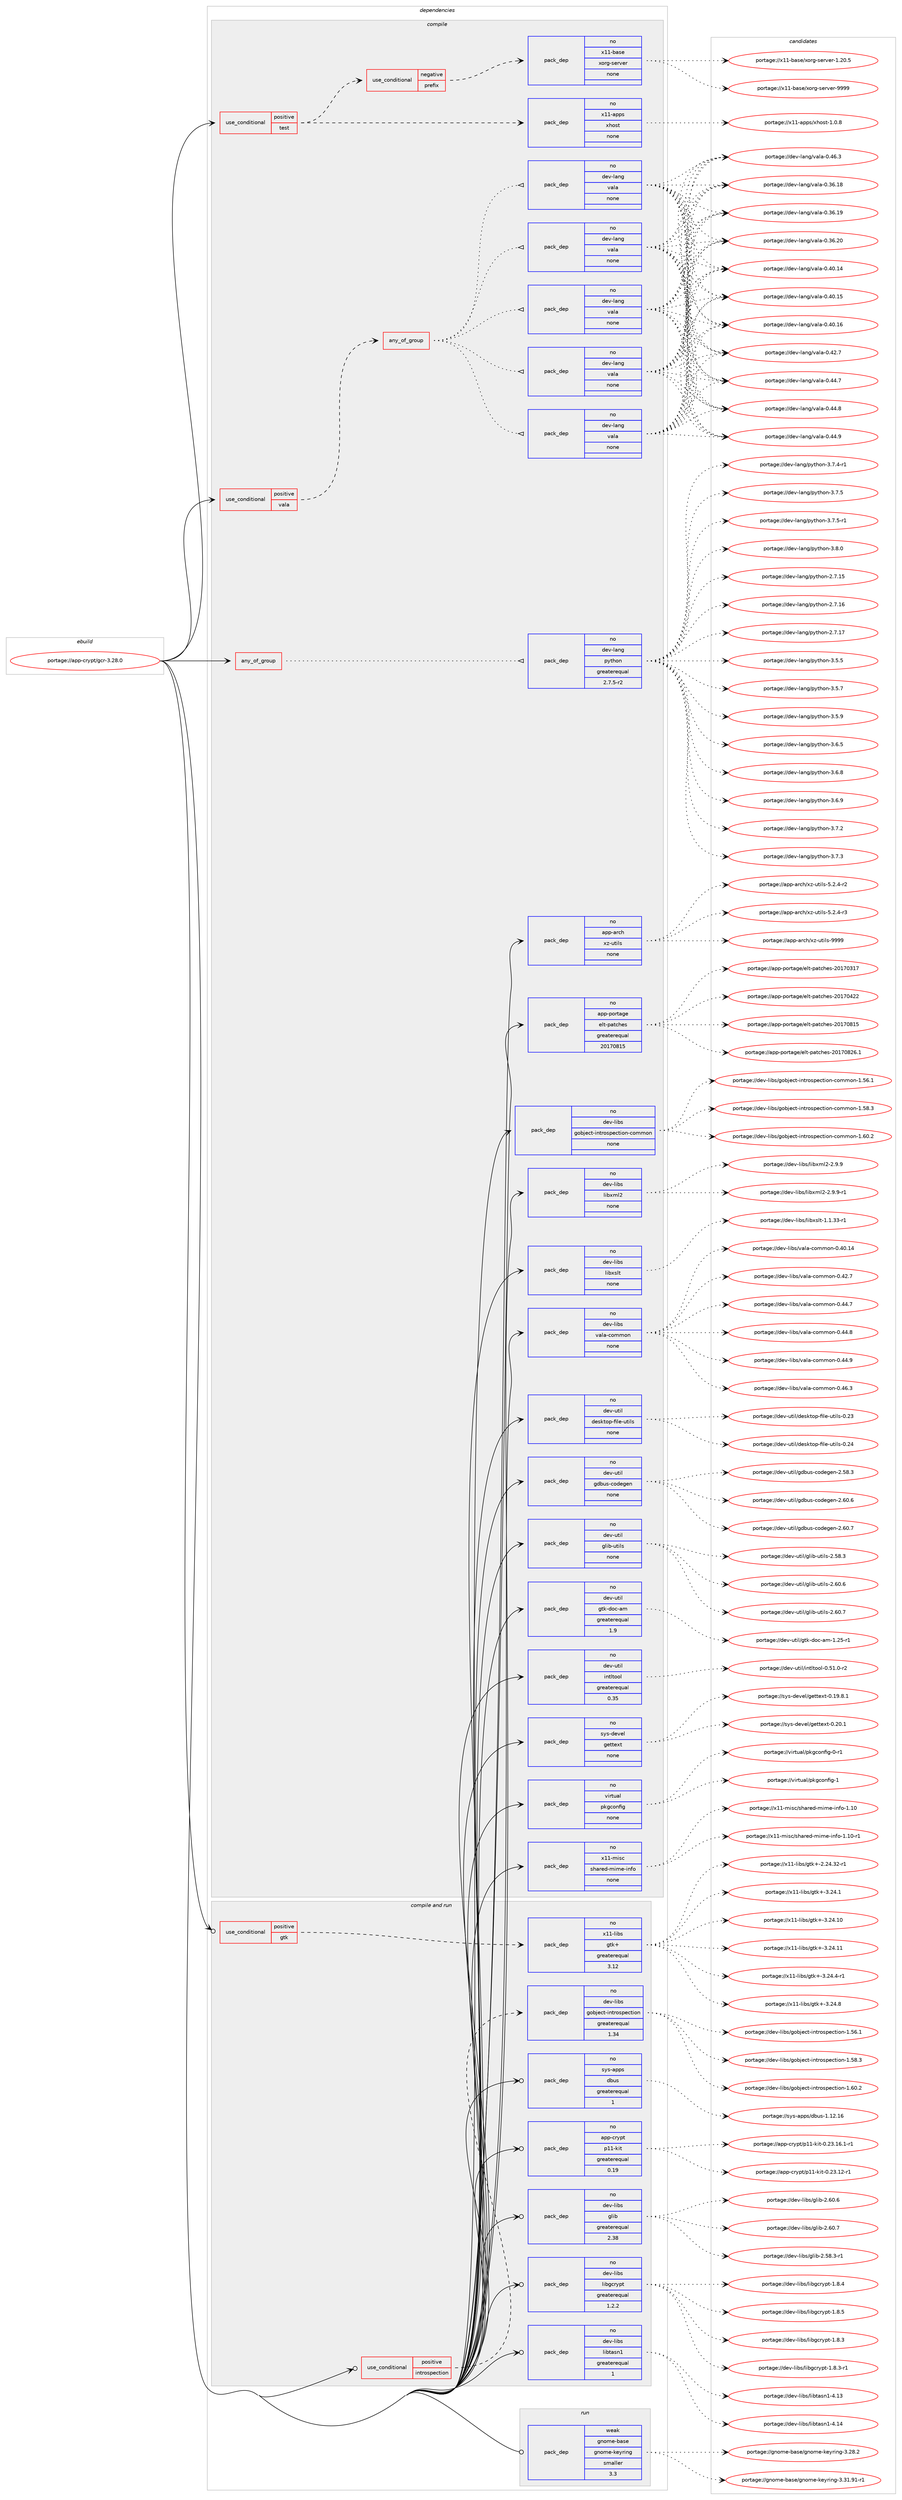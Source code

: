 digraph prolog {

# *************
# Graph options
# *************

newrank=true;
concentrate=true;
compound=true;
graph [rankdir=LR,fontname=Helvetica,fontsize=10,ranksep=1.5];#, ranksep=2.5, nodesep=0.2];
edge  [arrowhead=vee];
node  [fontname=Helvetica,fontsize=10];

# **********
# The ebuild
# **********

subgraph cluster_leftcol {
color=gray;
rank=same;
label=<<i>ebuild</i>>;
id [label="portage://app-crypt/gcr-3.28.0", color=red, width=4, href="../app-crypt/gcr-3.28.0.svg"];
}

# ****************
# The dependencies
# ****************

subgraph cluster_midcol {
color=gray;
label=<<i>dependencies</i>>;
subgraph cluster_compile {
fillcolor="#eeeeee";
style=filled;
label=<<i>compile</i>>;
subgraph any209 {
dependency12553 [label=<<TABLE BORDER="0" CELLBORDER="1" CELLSPACING="0" CELLPADDING="4"><TR><TD CELLPADDING="10">any_of_group</TD></TR></TABLE>>, shape=none, color=red];subgraph pack9087 {
dependency12554 [label=<<TABLE BORDER="0" CELLBORDER="1" CELLSPACING="0" CELLPADDING="4" WIDTH="220"><TR><TD ROWSPAN="6" CELLPADDING="30">pack_dep</TD></TR><TR><TD WIDTH="110">no</TD></TR><TR><TD>dev-lang</TD></TR><TR><TD>python</TD></TR><TR><TD>greaterequal</TD></TR><TR><TD>2.7.5-r2</TD></TR></TABLE>>, shape=none, color=blue];
}
dependency12553:e -> dependency12554:w [weight=20,style="dotted",arrowhead="oinv"];
}
id:e -> dependency12553:w [weight=20,style="solid",arrowhead="vee"];
subgraph cond3256 {
dependency12555 [label=<<TABLE BORDER="0" CELLBORDER="1" CELLSPACING="0" CELLPADDING="4"><TR><TD ROWSPAN="3" CELLPADDING="10">use_conditional</TD></TR><TR><TD>positive</TD></TR><TR><TD>test</TD></TR></TABLE>>, shape=none, color=red];
subgraph cond3257 {
dependency12556 [label=<<TABLE BORDER="0" CELLBORDER="1" CELLSPACING="0" CELLPADDING="4"><TR><TD ROWSPAN="3" CELLPADDING="10">use_conditional</TD></TR><TR><TD>negative</TD></TR><TR><TD>prefix</TD></TR></TABLE>>, shape=none, color=red];
subgraph pack9088 {
dependency12557 [label=<<TABLE BORDER="0" CELLBORDER="1" CELLSPACING="0" CELLPADDING="4" WIDTH="220"><TR><TD ROWSPAN="6" CELLPADDING="30">pack_dep</TD></TR><TR><TD WIDTH="110">no</TD></TR><TR><TD>x11-base</TD></TR><TR><TD>xorg-server</TD></TR><TR><TD>none</TD></TR><TR><TD></TD></TR></TABLE>>, shape=none, color=blue];
}
dependency12556:e -> dependency12557:w [weight=20,style="dashed",arrowhead="vee"];
}
dependency12555:e -> dependency12556:w [weight=20,style="dashed",arrowhead="vee"];
subgraph pack9089 {
dependency12558 [label=<<TABLE BORDER="0" CELLBORDER="1" CELLSPACING="0" CELLPADDING="4" WIDTH="220"><TR><TD ROWSPAN="6" CELLPADDING="30">pack_dep</TD></TR><TR><TD WIDTH="110">no</TD></TR><TR><TD>x11-apps</TD></TR><TR><TD>xhost</TD></TR><TR><TD>none</TD></TR><TR><TD></TD></TR></TABLE>>, shape=none, color=blue];
}
dependency12555:e -> dependency12558:w [weight=20,style="dashed",arrowhead="vee"];
}
id:e -> dependency12555:w [weight=20,style="solid",arrowhead="vee"];
subgraph cond3258 {
dependency12559 [label=<<TABLE BORDER="0" CELLBORDER="1" CELLSPACING="0" CELLPADDING="4"><TR><TD ROWSPAN="3" CELLPADDING="10">use_conditional</TD></TR><TR><TD>positive</TD></TR><TR><TD>vala</TD></TR></TABLE>>, shape=none, color=red];
subgraph any210 {
dependency12560 [label=<<TABLE BORDER="0" CELLBORDER="1" CELLSPACING="0" CELLPADDING="4"><TR><TD CELLPADDING="10">any_of_group</TD></TR></TABLE>>, shape=none, color=red];subgraph pack9090 {
dependency12561 [label=<<TABLE BORDER="0" CELLBORDER="1" CELLSPACING="0" CELLPADDING="4" WIDTH="220"><TR><TD ROWSPAN="6" CELLPADDING="30">pack_dep</TD></TR><TR><TD WIDTH="110">no</TD></TR><TR><TD>dev-lang</TD></TR><TR><TD>vala</TD></TR><TR><TD>none</TD></TR><TR><TD></TD></TR></TABLE>>, shape=none, color=blue];
}
dependency12560:e -> dependency12561:w [weight=20,style="dotted",arrowhead="oinv"];
subgraph pack9091 {
dependency12562 [label=<<TABLE BORDER="0" CELLBORDER="1" CELLSPACING="0" CELLPADDING="4" WIDTH="220"><TR><TD ROWSPAN="6" CELLPADDING="30">pack_dep</TD></TR><TR><TD WIDTH="110">no</TD></TR><TR><TD>dev-lang</TD></TR><TR><TD>vala</TD></TR><TR><TD>none</TD></TR><TR><TD></TD></TR></TABLE>>, shape=none, color=blue];
}
dependency12560:e -> dependency12562:w [weight=20,style="dotted",arrowhead="oinv"];
subgraph pack9092 {
dependency12563 [label=<<TABLE BORDER="0" CELLBORDER="1" CELLSPACING="0" CELLPADDING="4" WIDTH="220"><TR><TD ROWSPAN="6" CELLPADDING="30">pack_dep</TD></TR><TR><TD WIDTH="110">no</TD></TR><TR><TD>dev-lang</TD></TR><TR><TD>vala</TD></TR><TR><TD>none</TD></TR><TR><TD></TD></TR></TABLE>>, shape=none, color=blue];
}
dependency12560:e -> dependency12563:w [weight=20,style="dotted",arrowhead="oinv"];
subgraph pack9093 {
dependency12564 [label=<<TABLE BORDER="0" CELLBORDER="1" CELLSPACING="0" CELLPADDING="4" WIDTH="220"><TR><TD ROWSPAN="6" CELLPADDING="30">pack_dep</TD></TR><TR><TD WIDTH="110">no</TD></TR><TR><TD>dev-lang</TD></TR><TR><TD>vala</TD></TR><TR><TD>none</TD></TR><TR><TD></TD></TR></TABLE>>, shape=none, color=blue];
}
dependency12560:e -> dependency12564:w [weight=20,style="dotted",arrowhead="oinv"];
subgraph pack9094 {
dependency12565 [label=<<TABLE BORDER="0" CELLBORDER="1" CELLSPACING="0" CELLPADDING="4" WIDTH="220"><TR><TD ROWSPAN="6" CELLPADDING="30">pack_dep</TD></TR><TR><TD WIDTH="110">no</TD></TR><TR><TD>dev-lang</TD></TR><TR><TD>vala</TD></TR><TR><TD>none</TD></TR><TR><TD></TD></TR></TABLE>>, shape=none, color=blue];
}
dependency12560:e -> dependency12565:w [weight=20,style="dotted",arrowhead="oinv"];
}
dependency12559:e -> dependency12560:w [weight=20,style="dashed",arrowhead="vee"];
}
id:e -> dependency12559:w [weight=20,style="solid",arrowhead="vee"];
subgraph pack9095 {
dependency12566 [label=<<TABLE BORDER="0" CELLBORDER="1" CELLSPACING="0" CELLPADDING="4" WIDTH="220"><TR><TD ROWSPAN="6" CELLPADDING="30">pack_dep</TD></TR><TR><TD WIDTH="110">no</TD></TR><TR><TD>app-arch</TD></TR><TR><TD>xz-utils</TD></TR><TR><TD>none</TD></TR><TR><TD></TD></TR></TABLE>>, shape=none, color=blue];
}
id:e -> dependency12566:w [weight=20,style="solid",arrowhead="vee"];
subgraph pack9096 {
dependency12567 [label=<<TABLE BORDER="0" CELLBORDER="1" CELLSPACING="0" CELLPADDING="4" WIDTH="220"><TR><TD ROWSPAN="6" CELLPADDING="30">pack_dep</TD></TR><TR><TD WIDTH="110">no</TD></TR><TR><TD>app-portage</TD></TR><TR><TD>elt-patches</TD></TR><TR><TD>greaterequal</TD></TR><TR><TD>20170815</TD></TR></TABLE>>, shape=none, color=blue];
}
id:e -> dependency12567:w [weight=20,style="solid",arrowhead="vee"];
subgraph pack9097 {
dependency12568 [label=<<TABLE BORDER="0" CELLBORDER="1" CELLSPACING="0" CELLPADDING="4" WIDTH="220"><TR><TD ROWSPAN="6" CELLPADDING="30">pack_dep</TD></TR><TR><TD WIDTH="110">no</TD></TR><TR><TD>dev-libs</TD></TR><TR><TD>gobject-introspection-common</TD></TR><TR><TD>none</TD></TR><TR><TD></TD></TR></TABLE>>, shape=none, color=blue];
}
id:e -> dependency12568:w [weight=20,style="solid",arrowhead="vee"];
subgraph pack9098 {
dependency12569 [label=<<TABLE BORDER="0" CELLBORDER="1" CELLSPACING="0" CELLPADDING="4" WIDTH="220"><TR><TD ROWSPAN="6" CELLPADDING="30">pack_dep</TD></TR><TR><TD WIDTH="110">no</TD></TR><TR><TD>dev-libs</TD></TR><TR><TD>libxml2</TD></TR><TR><TD>none</TD></TR><TR><TD></TD></TR></TABLE>>, shape=none, color=blue];
}
id:e -> dependency12569:w [weight=20,style="solid",arrowhead="vee"];
subgraph pack9099 {
dependency12570 [label=<<TABLE BORDER="0" CELLBORDER="1" CELLSPACING="0" CELLPADDING="4" WIDTH="220"><TR><TD ROWSPAN="6" CELLPADDING="30">pack_dep</TD></TR><TR><TD WIDTH="110">no</TD></TR><TR><TD>dev-libs</TD></TR><TR><TD>libxslt</TD></TR><TR><TD>none</TD></TR><TR><TD></TD></TR></TABLE>>, shape=none, color=blue];
}
id:e -> dependency12570:w [weight=20,style="solid",arrowhead="vee"];
subgraph pack9100 {
dependency12571 [label=<<TABLE BORDER="0" CELLBORDER="1" CELLSPACING="0" CELLPADDING="4" WIDTH="220"><TR><TD ROWSPAN="6" CELLPADDING="30">pack_dep</TD></TR><TR><TD WIDTH="110">no</TD></TR><TR><TD>dev-libs</TD></TR><TR><TD>vala-common</TD></TR><TR><TD>none</TD></TR><TR><TD></TD></TR></TABLE>>, shape=none, color=blue];
}
id:e -> dependency12571:w [weight=20,style="solid",arrowhead="vee"];
subgraph pack9101 {
dependency12572 [label=<<TABLE BORDER="0" CELLBORDER="1" CELLSPACING="0" CELLPADDING="4" WIDTH="220"><TR><TD ROWSPAN="6" CELLPADDING="30">pack_dep</TD></TR><TR><TD WIDTH="110">no</TD></TR><TR><TD>dev-util</TD></TR><TR><TD>desktop-file-utils</TD></TR><TR><TD>none</TD></TR><TR><TD></TD></TR></TABLE>>, shape=none, color=blue];
}
id:e -> dependency12572:w [weight=20,style="solid",arrowhead="vee"];
subgraph pack9102 {
dependency12573 [label=<<TABLE BORDER="0" CELLBORDER="1" CELLSPACING="0" CELLPADDING="4" WIDTH="220"><TR><TD ROWSPAN="6" CELLPADDING="30">pack_dep</TD></TR><TR><TD WIDTH="110">no</TD></TR><TR><TD>dev-util</TD></TR><TR><TD>gdbus-codegen</TD></TR><TR><TD>none</TD></TR><TR><TD></TD></TR></TABLE>>, shape=none, color=blue];
}
id:e -> dependency12573:w [weight=20,style="solid",arrowhead="vee"];
subgraph pack9103 {
dependency12574 [label=<<TABLE BORDER="0" CELLBORDER="1" CELLSPACING="0" CELLPADDING="4" WIDTH="220"><TR><TD ROWSPAN="6" CELLPADDING="30">pack_dep</TD></TR><TR><TD WIDTH="110">no</TD></TR><TR><TD>dev-util</TD></TR><TR><TD>glib-utils</TD></TR><TR><TD>none</TD></TR><TR><TD></TD></TR></TABLE>>, shape=none, color=blue];
}
id:e -> dependency12574:w [weight=20,style="solid",arrowhead="vee"];
subgraph pack9104 {
dependency12575 [label=<<TABLE BORDER="0" CELLBORDER="1" CELLSPACING="0" CELLPADDING="4" WIDTH="220"><TR><TD ROWSPAN="6" CELLPADDING="30">pack_dep</TD></TR><TR><TD WIDTH="110">no</TD></TR><TR><TD>dev-util</TD></TR><TR><TD>gtk-doc-am</TD></TR><TR><TD>greaterequal</TD></TR><TR><TD>1.9</TD></TR></TABLE>>, shape=none, color=blue];
}
id:e -> dependency12575:w [weight=20,style="solid",arrowhead="vee"];
subgraph pack9105 {
dependency12576 [label=<<TABLE BORDER="0" CELLBORDER="1" CELLSPACING="0" CELLPADDING="4" WIDTH="220"><TR><TD ROWSPAN="6" CELLPADDING="30">pack_dep</TD></TR><TR><TD WIDTH="110">no</TD></TR><TR><TD>dev-util</TD></TR><TR><TD>intltool</TD></TR><TR><TD>greaterequal</TD></TR><TR><TD>0.35</TD></TR></TABLE>>, shape=none, color=blue];
}
id:e -> dependency12576:w [weight=20,style="solid",arrowhead="vee"];
subgraph pack9106 {
dependency12577 [label=<<TABLE BORDER="0" CELLBORDER="1" CELLSPACING="0" CELLPADDING="4" WIDTH="220"><TR><TD ROWSPAN="6" CELLPADDING="30">pack_dep</TD></TR><TR><TD WIDTH="110">no</TD></TR><TR><TD>sys-devel</TD></TR><TR><TD>gettext</TD></TR><TR><TD>none</TD></TR><TR><TD></TD></TR></TABLE>>, shape=none, color=blue];
}
id:e -> dependency12577:w [weight=20,style="solid",arrowhead="vee"];
subgraph pack9107 {
dependency12578 [label=<<TABLE BORDER="0" CELLBORDER="1" CELLSPACING="0" CELLPADDING="4" WIDTH="220"><TR><TD ROWSPAN="6" CELLPADDING="30">pack_dep</TD></TR><TR><TD WIDTH="110">no</TD></TR><TR><TD>virtual</TD></TR><TR><TD>pkgconfig</TD></TR><TR><TD>none</TD></TR><TR><TD></TD></TR></TABLE>>, shape=none, color=blue];
}
id:e -> dependency12578:w [weight=20,style="solid",arrowhead="vee"];
subgraph pack9108 {
dependency12579 [label=<<TABLE BORDER="0" CELLBORDER="1" CELLSPACING="0" CELLPADDING="4" WIDTH="220"><TR><TD ROWSPAN="6" CELLPADDING="30">pack_dep</TD></TR><TR><TD WIDTH="110">no</TD></TR><TR><TD>x11-misc</TD></TR><TR><TD>shared-mime-info</TD></TR><TR><TD>none</TD></TR><TR><TD></TD></TR></TABLE>>, shape=none, color=blue];
}
id:e -> dependency12579:w [weight=20,style="solid",arrowhead="vee"];
}
subgraph cluster_compileandrun {
fillcolor="#eeeeee";
style=filled;
label=<<i>compile and run</i>>;
subgraph cond3259 {
dependency12580 [label=<<TABLE BORDER="0" CELLBORDER="1" CELLSPACING="0" CELLPADDING="4"><TR><TD ROWSPAN="3" CELLPADDING="10">use_conditional</TD></TR><TR><TD>positive</TD></TR><TR><TD>gtk</TD></TR></TABLE>>, shape=none, color=red];
subgraph pack9109 {
dependency12581 [label=<<TABLE BORDER="0" CELLBORDER="1" CELLSPACING="0" CELLPADDING="4" WIDTH="220"><TR><TD ROWSPAN="6" CELLPADDING="30">pack_dep</TD></TR><TR><TD WIDTH="110">no</TD></TR><TR><TD>x11-libs</TD></TR><TR><TD>gtk+</TD></TR><TR><TD>greaterequal</TD></TR><TR><TD>3.12</TD></TR></TABLE>>, shape=none, color=blue];
}
dependency12580:e -> dependency12581:w [weight=20,style="dashed",arrowhead="vee"];
}
id:e -> dependency12580:w [weight=20,style="solid",arrowhead="odotvee"];
subgraph cond3260 {
dependency12582 [label=<<TABLE BORDER="0" CELLBORDER="1" CELLSPACING="0" CELLPADDING="4"><TR><TD ROWSPAN="3" CELLPADDING="10">use_conditional</TD></TR><TR><TD>positive</TD></TR><TR><TD>introspection</TD></TR></TABLE>>, shape=none, color=red];
subgraph pack9110 {
dependency12583 [label=<<TABLE BORDER="0" CELLBORDER="1" CELLSPACING="0" CELLPADDING="4" WIDTH="220"><TR><TD ROWSPAN="6" CELLPADDING="30">pack_dep</TD></TR><TR><TD WIDTH="110">no</TD></TR><TR><TD>dev-libs</TD></TR><TR><TD>gobject-introspection</TD></TR><TR><TD>greaterequal</TD></TR><TR><TD>1.34</TD></TR></TABLE>>, shape=none, color=blue];
}
dependency12582:e -> dependency12583:w [weight=20,style="dashed",arrowhead="vee"];
}
id:e -> dependency12582:w [weight=20,style="solid",arrowhead="odotvee"];
subgraph pack9111 {
dependency12584 [label=<<TABLE BORDER="0" CELLBORDER="1" CELLSPACING="0" CELLPADDING="4" WIDTH="220"><TR><TD ROWSPAN="6" CELLPADDING="30">pack_dep</TD></TR><TR><TD WIDTH="110">no</TD></TR><TR><TD>app-crypt</TD></TR><TR><TD>p11-kit</TD></TR><TR><TD>greaterequal</TD></TR><TR><TD>0.19</TD></TR></TABLE>>, shape=none, color=blue];
}
id:e -> dependency12584:w [weight=20,style="solid",arrowhead="odotvee"];
subgraph pack9112 {
dependency12585 [label=<<TABLE BORDER="0" CELLBORDER="1" CELLSPACING="0" CELLPADDING="4" WIDTH="220"><TR><TD ROWSPAN="6" CELLPADDING="30">pack_dep</TD></TR><TR><TD WIDTH="110">no</TD></TR><TR><TD>dev-libs</TD></TR><TR><TD>glib</TD></TR><TR><TD>greaterequal</TD></TR><TR><TD>2.38</TD></TR></TABLE>>, shape=none, color=blue];
}
id:e -> dependency12585:w [weight=20,style="solid",arrowhead="odotvee"];
subgraph pack9113 {
dependency12586 [label=<<TABLE BORDER="0" CELLBORDER="1" CELLSPACING="0" CELLPADDING="4" WIDTH="220"><TR><TD ROWSPAN="6" CELLPADDING="30">pack_dep</TD></TR><TR><TD WIDTH="110">no</TD></TR><TR><TD>dev-libs</TD></TR><TR><TD>libgcrypt</TD></TR><TR><TD>greaterequal</TD></TR><TR><TD>1.2.2</TD></TR></TABLE>>, shape=none, color=blue];
}
id:e -> dependency12586:w [weight=20,style="solid",arrowhead="odotvee"];
subgraph pack9114 {
dependency12587 [label=<<TABLE BORDER="0" CELLBORDER="1" CELLSPACING="0" CELLPADDING="4" WIDTH="220"><TR><TD ROWSPAN="6" CELLPADDING="30">pack_dep</TD></TR><TR><TD WIDTH="110">no</TD></TR><TR><TD>dev-libs</TD></TR><TR><TD>libtasn1</TD></TR><TR><TD>greaterequal</TD></TR><TR><TD>1</TD></TR></TABLE>>, shape=none, color=blue];
}
id:e -> dependency12587:w [weight=20,style="solid",arrowhead="odotvee"];
subgraph pack9115 {
dependency12588 [label=<<TABLE BORDER="0" CELLBORDER="1" CELLSPACING="0" CELLPADDING="4" WIDTH="220"><TR><TD ROWSPAN="6" CELLPADDING="30">pack_dep</TD></TR><TR><TD WIDTH="110">no</TD></TR><TR><TD>sys-apps</TD></TR><TR><TD>dbus</TD></TR><TR><TD>greaterequal</TD></TR><TR><TD>1</TD></TR></TABLE>>, shape=none, color=blue];
}
id:e -> dependency12588:w [weight=20,style="solid",arrowhead="odotvee"];
}
subgraph cluster_run {
fillcolor="#eeeeee";
style=filled;
label=<<i>run</i>>;
subgraph pack9116 {
dependency12589 [label=<<TABLE BORDER="0" CELLBORDER="1" CELLSPACING="0" CELLPADDING="4" WIDTH="220"><TR><TD ROWSPAN="6" CELLPADDING="30">pack_dep</TD></TR><TR><TD WIDTH="110">weak</TD></TR><TR><TD>gnome-base</TD></TR><TR><TD>gnome-keyring</TD></TR><TR><TD>smaller</TD></TR><TR><TD>3.3</TD></TR></TABLE>>, shape=none, color=blue];
}
id:e -> dependency12589:w [weight=20,style="solid",arrowhead="odot"];
}
}

# **************
# The candidates
# **************

subgraph cluster_choices {
rank=same;
color=gray;
label=<<i>candidates</i>>;

subgraph choice9087 {
color=black;
nodesep=1;
choiceportage10010111845108971101034711212111610411111045504655464953 [label="portage://dev-lang/python-2.7.15", color=red, width=4,href="../dev-lang/python-2.7.15.svg"];
choiceportage10010111845108971101034711212111610411111045504655464954 [label="portage://dev-lang/python-2.7.16", color=red, width=4,href="../dev-lang/python-2.7.16.svg"];
choiceportage10010111845108971101034711212111610411111045504655464955 [label="portage://dev-lang/python-2.7.17", color=red, width=4,href="../dev-lang/python-2.7.17.svg"];
choiceportage100101118451089711010347112121116104111110455146534653 [label="portage://dev-lang/python-3.5.5", color=red, width=4,href="../dev-lang/python-3.5.5.svg"];
choiceportage100101118451089711010347112121116104111110455146534655 [label="portage://dev-lang/python-3.5.7", color=red, width=4,href="../dev-lang/python-3.5.7.svg"];
choiceportage100101118451089711010347112121116104111110455146534657 [label="portage://dev-lang/python-3.5.9", color=red, width=4,href="../dev-lang/python-3.5.9.svg"];
choiceportage100101118451089711010347112121116104111110455146544653 [label="portage://dev-lang/python-3.6.5", color=red, width=4,href="../dev-lang/python-3.6.5.svg"];
choiceportage100101118451089711010347112121116104111110455146544656 [label="portage://dev-lang/python-3.6.8", color=red, width=4,href="../dev-lang/python-3.6.8.svg"];
choiceportage100101118451089711010347112121116104111110455146544657 [label="portage://dev-lang/python-3.6.9", color=red, width=4,href="../dev-lang/python-3.6.9.svg"];
choiceportage100101118451089711010347112121116104111110455146554650 [label="portage://dev-lang/python-3.7.2", color=red, width=4,href="../dev-lang/python-3.7.2.svg"];
choiceportage100101118451089711010347112121116104111110455146554651 [label="portage://dev-lang/python-3.7.3", color=red, width=4,href="../dev-lang/python-3.7.3.svg"];
choiceportage1001011184510897110103471121211161041111104551465546524511449 [label="portage://dev-lang/python-3.7.4-r1", color=red, width=4,href="../dev-lang/python-3.7.4-r1.svg"];
choiceportage100101118451089711010347112121116104111110455146554653 [label="portage://dev-lang/python-3.7.5", color=red, width=4,href="../dev-lang/python-3.7.5.svg"];
choiceportage1001011184510897110103471121211161041111104551465546534511449 [label="portage://dev-lang/python-3.7.5-r1", color=red, width=4,href="../dev-lang/python-3.7.5-r1.svg"];
choiceportage100101118451089711010347112121116104111110455146564648 [label="portage://dev-lang/python-3.8.0", color=red, width=4,href="../dev-lang/python-3.8.0.svg"];
dependency12554:e -> choiceportage10010111845108971101034711212111610411111045504655464953:w [style=dotted,weight="100"];
dependency12554:e -> choiceportage10010111845108971101034711212111610411111045504655464954:w [style=dotted,weight="100"];
dependency12554:e -> choiceportage10010111845108971101034711212111610411111045504655464955:w [style=dotted,weight="100"];
dependency12554:e -> choiceportage100101118451089711010347112121116104111110455146534653:w [style=dotted,weight="100"];
dependency12554:e -> choiceportage100101118451089711010347112121116104111110455146534655:w [style=dotted,weight="100"];
dependency12554:e -> choiceportage100101118451089711010347112121116104111110455146534657:w [style=dotted,weight="100"];
dependency12554:e -> choiceportage100101118451089711010347112121116104111110455146544653:w [style=dotted,weight="100"];
dependency12554:e -> choiceportage100101118451089711010347112121116104111110455146544656:w [style=dotted,weight="100"];
dependency12554:e -> choiceportage100101118451089711010347112121116104111110455146544657:w [style=dotted,weight="100"];
dependency12554:e -> choiceportage100101118451089711010347112121116104111110455146554650:w [style=dotted,weight="100"];
dependency12554:e -> choiceportage100101118451089711010347112121116104111110455146554651:w [style=dotted,weight="100"];
dependency12554:e -> choiceportage1001011184510897110103471121211161041111104551465546524511449:w [style=dotted,weight="100"];
dependency12554:e -> choiceportage100101118451089711010347112121116104111110455146554653:w [style=dotted,weight="100"];
dependency12554:e -> choiceportage1001011184510897110103471121211161041111104551465546534511449:w [style=dotted,weight="100"];
dependency12554:e -> choiceportage100101118451089711010347112121116104111110455146564648:w [style=dotted,weight="100"];
}
subgraph choice9088 {
color=black;
nodesep=1;
choiceportage1204949459897115101471201111141034511510111411810111445494650484653 [label="portage://x11-base/xorg-server-1.20.5", color=red, width=4,href="../x11-base/xorg-server-1.20.5.svg"];
choiceportage120494945989711510147120111114103451151011141181011144557575757 [label="portage://x11-base/xorg-server-9999", color=red, width=4,href="../x11-base/xorg-server-9999.svg"];
dependency12557:e -> choiceportage1204949459897115101471201111141034511510111411810111445494650484653:w [style=dotted,weight="100"];
dependency12557:e -> choiceportage120494945989711510147120111114103451151011141181011144557575757:w [style=dotted,weight="100"];
}
subgraph choice9089 {
color=black;
nodesep=1;
choiceportage1204949459711211211547120104111115116454946484656 [label="portage://x11-apps/xhost-1.0.8", color=red, width=4,href="../x11-apps/xhost-1.0.8.svg"];
dependency12558:e -> choiceportage1204949459711211211547120104111115116454946484656:w [style=dotted,weight="100"];
}
subgraph choice9090 {
color=black;
nodesep=1;
choiceportage10010111845108971101034711897108974548465154464956 [label="portage://dev-lang/vala-0.36.18", color=red, width=4,href="../dev-lang/vala-0.36.18.svg"];
choiceportage10010111845108971101034711897108974548465154464957 [label="portage://dev-lang/vala-0.36.19", color=red, width=4,href="../dev-lang/vala-0.36.19.svg"];
choiceportage10010111845108971101034711897108974548465154465048 [label="portage://dev-lang/vala-0.36.20", color=red, width=4,href="../dev-lang/vala-0.36.20.svg"];
choiceportage10010111845108971101034711897108974548465248464952 [label="portage://dev-lang/vala-0.40.14", color=red, width=4,href="../dev-lang/vala-0.40.14.svg"];
choiceportage10010111845108971101034711897108974548465248464953 [label="portage://dev-lang/vala-0.40.15", color=red, width=4,href="../dev-lang/vala-0.40.15.svg"];
choiceportage10010111845108971101034711897108974548465248464954 [label="portage://dev-lang/vala-0.40.16", color=red, width=4,href="../dev-lang/vala-0.40.16.svg"];
choiceportage100101118451089711010347118971089745484652504655 [label="portage://dev-lang/vala-0.42.7", color=red, width=4,href="../dev-lang/vala-0.42.7.svg"];
choiceportage100101118451089711010347118971089745484652524655 [label="portage://dev-lang/vala-0.44.7", color=red, width=4,href="../dev-lang/vala-0.44.7.svg"];
choiceportage100101118451089711010347118971089745484652524656 [label="portage://dev-lang/vala-0.44.8", color=red, width=4,href="../dev-lang/vala-0.44.8.svg"];
choiceportage100101118451089711010347118971089745484652524657 [label="portage://dev-lang/vala-0.44.9", color=red, width=4,href="../dev-lang/vala-0.44.9.svg"];
choiceportage100101118451089711010347118971089745484652544651 [label="portage://dev-lang/vala-0.46.3", color=red, width=4,href="../dev-lang/vala-0.46.3.svg"];
dependency12561:e -> choiceportage10010111845108971101034711897108974548465154464956:w [style=dotted,weight="100"];
dependency12561:e -> choiceportage10010111845108971101034711897108974548465154464957:w [style=dotted,weight="100"];
dependency12561:e -> choiceportage10010111845108971101034711897108974548465154465048:w [style=dotted,weight="100"];
dependency12561:e -> choiceportage10010111845108971101034711897108974548465248464952:w [style=dotted,weight="100"];
dependency12561:e -> choiceportage10010111845108971101034711897108974548465248464953:w [style=dotted,weight="100"];
dependency12561:e -> choiceportage10010111845108971101034711897108974548465248464954:w [style=dotted,weight="100"];
dependency12561:e -> choiceportage100101118451089711010347118971089745484652504655:w [style=dotted,weight="100"];
dependency12561:e -> choiceportage100101118451089711010347118971089745484652524655:w [style=dotted,weight="100"];
dependency12561:e -> choiceportage100101118451089711010347118971089745484652524656:w [style=dotted,weight="100"];
dependency12561:e -> choiceportage100101118451089711010347118971089745484652524657:w [style=dotted,weight="100"];
dependency12561:e -> choiceportage100101118451089711010347118971089745484652544651:w [style=dotted,weight="100"];
}
subgraph choice9091 {
color=black;
nodesep=1;
choiceportage10010111845108971101034711897108974548465154464956 [label="portage://dev-lang/vala-0.36.18", color=red, width=4,href="../dev-lang/vala-0.36.18.svg"];
choiceportage10010111845108971101034711897108974548465154464957 [label="portage://dev-lang/vala-0.36.19", color=red, width=4,href="../dev-lang/vala-0.36.19.svg"];
choiceportage10010111845108971101034711897108974548465154465048 [label="portage://dev-lang/vala-0.36.20", color=red, width=4,href="../dev-lang/vala-0.36.20.svg"];
choiceportage10010111845108971101034711897108974548465248464952 [label="portage://dev-lang/vala-0.40.14", color=red, width=4,href="../dev-lang/vala-0.40.14.svg"];
choiceportage10010111845108971101034711897108974548465248464953 [label="portage://dev-lang/vala-0.40.15", color=red, width=4,href="../dev-lang/vala-0.40.15.svg"];
choiceportage10010111845108971101034711897108974548465248464954 [label="portage://dev-lang/vala-0.40.16", color=red, width=4,href="../dev-lang/vala-0.40.16.svg"];
choiceportage100101118451089711010347118971089745484652504655 [label="portage://dev-lang/vala-0.42.7", color=red, width=4,href="../dev-lang/vala-0.42.7.svg"];
choiceportage100101118451089711010347118971089745484652524655 [label="portage://dev-lang/vala-0.44.7", color=red, width=4,href="../dev-lang/vala-0.44.7.svg"];
choiceportage100101118451089711010347118971089745484652524656 [label="portage://dev-lang/vala-0.44.8", color=red, width=4,href="../dev-lang/vala-0.44.8.svg"];
choiceportage100101118451089711010347118971089745484652524657 [label="portage://dev-lang/vala-0.44.9", color=red, width=4,href="../dev-lang/vala-0.44.9.svg"];
choiceportage100101118451089711010347118971089745484652544651 [label="portage://dev-lang/vala-0.46.3", color=red, width=4,href="../dev-lang/vala-0.46.3.svg"];
dependency12562:e -> choiceportage10010111845108971101034711897108974548465154464956:w [style=dotted,weight="100"];
dependency12562:e -> choiceportage10010111845108971101034711897108974548465154464957:w [style=dotted,weight="100"];
dependency12562:e -> choiceportage10010111845108971101034711897108974548465154465048:w [style=dotted,weight="100"];
dependency12562:e -> choiceportage10010111845108971101034711897108974548465248464952:w [style=dotted,weight="100"];
dependency12562:e -> choiceportage10010111845108971101034711897108974548465248464953:w [style=dotted,weight="100"];
dependency12562:e -> choiceportage10010111845108971101034711897108974548465248464954:w [style=dotted,weight="100"];
dependency12562:e -> choiceportage100101118451089711010347118971089745484652504655:w [style=dotted,weight="100"];
dependency12562:e -> choiceportage100101118451089711010347118971089745484652524655:w [style=dotted,weight="100"];
dependency12562:e -> choiceportage100101118451089711010347118971089745484652524656:w [style=dotted,weight="100"];
dependency12562:e -> choiceportage100101118451089711010347118971089745484652524657:w [style=dotted,weight="100"];
dependency12562:e -> choiceportage100101118451089711010347118971089745484652544651:w [style=dotted,weight="100"];
}
subgraph choice9092 {
color=black;
nodesep=1;
choiceportage10010111845108971101034711897108974548465154464956 [label="portage://dev-lang/vala-0.36.18", color=red, width=4,href="../dev-lang/vala-0.36.18.svg"];
choiceportage10010111845108971101034711897108974548465154464957 [label="portage://dev-lang/vala-0.36.19", color=red, width=4,href="../dev-lang/vala-0.36.19.svg"];
choiceportage10010111845108971101034711897108974548465154465048 [label="portage://dev-lang/vala-0.36.20", color=red, width=4,href="../dev-lang/vala-0.36.20.svg"];
choiceportage10010111845108971101034711897108974548465248464952 [label="portage://dev-lang/vala-0.40.14", color=red, width=4,href="../dev-lang/vala-0.40.14.svg"];
choiceportage10010111845108971101034711897108974548465248464953 [label="portage://dev-lang/vala-0.40.15", color=red, width=4,href="../dev-lang/vala-0.40.15.svg"];
choiceportage10010111845108971101034711897108974548465248464954 [label="portage://dev-lang/vala-0.40.16", color=red, width=4,href="../dev-lang/vala-0.40.16.svg"];
choiceportage100101118451089711010347118971089745484652504655 [label="portage://dev-lang/vala-0.42.7", color=red, width=4,href="../dev-lang/vala-0.42.7.svg"];
choiceportage100101118451089711010347118971089745484652524655 [label="portage://dev-lang/vala-0.44.7", color=red, width=4,href="../dev-lang/vala-0.44.7.svg"];
choiceportage100101118451089711010347118971089745484652524656 [label="portage://dev-lang/vala-0.44.8", color=red, width=4,href="../dev-lang/vala-0.44.8.svg"];
choiceportage100101118451089711010347118971089745484652524657 [label="portage://dev-lang/vala-0.44.9", color=red, width=4,href="../dev-lang/vala-0.44.9.svg"];
choiceportage100101118451089711010347118971089745484652544651 [label="portage://dev-lang/vala-0.46.3", color=red, width=4,href="../dev-lang/vala-0.46.3.svg"];
dependency12563:e -> choiceportage10010111845108971101034711897108974548465154464956:w [style=dotted,weight="100"];
dependency12563:e -> choiceportage10010111845108971101034711897108974548465154464957:w [style=dotted,weight="100"];
dependency12563:e -> choiceportage10010111845108971101034711897108974548465154465048:w [style=dotted,weight="100"];
dependency12563:e -> choiceportage10010111845108971101034711897108974548465248464952:w [style=dotted,weight="100"];
dependency12563:e -> choiceportage10010111845108971101034711897108974548465248464953:w [style=dotted,weight="100"];
dependency12563:e -> choiceportage10010111845108971101034711897108974548465248464954:w [style=dotted,weight="100"];
dependency12563:e -> choiceportage100101118451089711010347118971089745484652504655:w [style=dotted,weight="100"];
dependency12563:e -> choiceportage100101118451089711010347118971089745484652524655:w [style=dotted,weight="100"];
dependency12563:e -> choiceportage100101118451089711010347118971089745484652524656:w [style=dotted,weight="100"];
dependency12563:e -> choiceportage100101118451089711010347118971089745484652524657:w [style=dotted,weight="100"];
dependency12563:e -> choiceportage100101118451089711010347118971089745484652544651:w [style=dotted,weight="100"];
}
subgraph choice9093 {
color=black;
nodesep=1;
choiceportage10010111845108971101034711897108974548465154464956 [label="portage://dev-lang/vala-0.36.18", color=red, width=4,href="../dev-lang/vala-0.36.18.svg"];
choiceportage10010111845108971101034711897108974548465154464957 [label="portage://dev-lang/vala-0.36.19", color=red, width=4,href="../dev-lang/vala-0.36.19.svg"];
choiceportage10010111845108971101034711897108974548465154465048 [label="portage://dev-lang/vala-0.36.20", color=red, width=4,href="../dev-lang/vala-0.36.20.svg"];
choiceportage10010111845108971101034711897108974548465248464952 [label="portage://dev-lang/vala-0.40.14", color=red, width=4,href="../dev-lang/vala-0.40.14.svg"];
choiceportage10010111845108971101034711897108974548465248464953 [label="portage://dev-lang/vala-0.40.15", color=red, width=4,href="../dev-lang/vala-0.40.15.svg"];
choiceportage10010111845108971101034711897108974548465248464954 [label="portage://dev-lang/vala-0.40.16", color=red, width=4,href="../dev-lang/vala-0.40.16.svg"];
choiceportage100101118451089711010347118971089745484652504655 [label="portage://dev-lang/vala-0.42.7", color=red, width=4,href="../dev-lang/vala-0.42.7.svg"];
choiceportage100101118451089711010347118971089745484652524655 [label="portage://dev-lang/vala-0.44.7", color=red, width=4,href="../dev-lang/vala-0.44.7.svg"];
choiceportage100101118451089711010347118971089745484652524656 [label="portage://dev-lang/vala-0.44.8", color=red, width=4,href="../dev-lang/vala-0.44.8.svg"];
choiceportage100101118451089711010347118971089745484652524657 [label="portage://dev-lang/vala-0.44.9", color=red, width=4,href="../dev-lang/vala-0.44.9.svg"];
choiceportage100101118451089711010347118971089745484652544651 [label="portage://dev-lang/vala-0.46.3", color=red, width=4,href="../dev-lang/vala-0.46.3.svg"];
dependency12564:e -> choiceportage10010111845108971101034711897108974548465154464956:w [style=dotted,weight="100"];
dependency12564:e -> choiceportage10010111845108971101034711897108974548465154464957:w [style=dotted,weight="100"];
dependency12564:e -> choiceportage10010111845108971101034711897108974548465154465048:w [style=dotted,weight="100"];
dependency12564:e -> choiceportage10010111845108971101034711897108974548465248464952:w [style=dotted,weight="100"];
dependency12564:e -> choiceportage10010111845108971101034711897108974548465248464953:w [style=dotted,weight="100"];
dependency12564:e -> choiceportage10010111845108971101034711897108974548465248464954:w [style=dotted,weight="100"];
dependency12564:e -> choiceportage100101118451089711010347118971089745484652504655:w [style=dotted,weight="100"];
dependency12564:e -> choiceportage100101118451089711010347118971089745484652524655:w [style=dotted,weight="100"];
dependency12564:e -> choiceportage100101118451089711010347118971089745484652524656:w [style=dotted,weight="100"];
dependency12564:e -> choiceportage100101118451089711010347118971089745484652524657:w [style=dotted,weight="100"];
dependency12564:e -> choiceportage100101118451089711010347118971089745484652544651:w [style=dotted,weight="100"];
}
subgraph choice9094 {
color=black;
nodesep=1;
choiceportage10010111845108971101034711897108974548465154464956 [label="portage://dev-lang/vala-0.36.18", color=red, width=4,href="../dev-lang/vala-0.36.18.svg"];
choiceportage10010111845108971101034711897108974548465154464957 [label="portage://dev-lang/vala-0.36.19", color=red, width=4,href="../dev-lang/vala-0.36.19.svg"];
choiceportage10010111845108971101034711897108974548465154465048 [label="portage://dev-lang/vala-0.36.20", color=red, width=4,href="../dev-lang/vala-0.36.20.svg"];
choiceportage10010111845108971101034711897108974548465248464952 [label="portage://dev-lang/vala-0.40.14", color=red, width=4,href="../dev-lang/vala-0.40.14.svg"];
choiceportage10010111845108971101034711897108974548465248464953 [label="portage://dev-lang/vala-0.40.15", color=red, width=4,href="../dev-lang/vala-0.40.15.svg"];
choiceportage10010111845108971101034711897108974548465248464954 [label="portage://dev-lang/vala-0.40.16", color=red, width=4,href="../dev-lang/vala-0.40.16.svg"];
choiceportage100101118451089711010347118971089745484652504655 [label="portage://dev-lang/vala-0.42.7", color=red, width=4,href="../dev-lang/vala-0.42.7.svg"];
choiceportage100101118451089711010347118971089745484652524655 [label="portage://dev-lang/vala-0.44.7", color=red, width=4,href="../dev-lang/vala-0.44.7.svg"];
choiceportage100101118451089711010347118971089745484652524656 [label="portage://dev-lang/vala-0.44.8", color=red, width=4,href="../dev-lang/vala-0.44.8.svg"];
choiceportage100101118451089711010347118971089745484652524657 [label="portage://dev-lang/vala-0.44.9", color=red, width=4,href="../dev-lang/vala-0.44.9.svg"];
choiceportage100101118451089711010347118971089745484652544651 [label="portage://dev-lang/vala-0.46.3", color=red, width=4,href="../dev-lang/vala-0.46.3.svg"];
dependency12565:e -> choiceportage10010111845108971101034711897108974548465154464956:w [style=dotted,weight="100"];
dependency12565:e -> choiceportage10010111845108971101034711897108974548465154464957:w [style=dotted,weight="100"];
dependency12565:e -> choiceportage10010111845108971101034711897108974548465154465048:w [style=dotted,weight="100"];
dependency12565:e -> choiceportage10010111845108971101034711897108974548465248464952:w [style=dotted,weight="100"];
dependency12565:e -> choiceportage10010111845108971101034711897108974548465248464953:w [style=dotted,weight="100"];
dependency12565:e -> choiceportage10010111845108971101034711897108974548465248464954:w [style=dotted,weight="100"];
dependency12565:e -> choiceportage100101118451089711010347118971089745484652504655:w [style=dotted,weight="100"];
dependency12565:e -> choiceportage100101118451089711010347118971089745484652524655:w [style=dotted,weight="100"];
dependency12565:e -> choiceportage100101118451089711010347118971089745484652524656:w [style=dotted,weight="100"];
dependency12565:e -> choiceportage100101118451089711010347118971089745484652524657:w [style=dotted,weight="100"];
dependency12565:e -> choiceportage100101118451089711010347118971089745484652544651:w [style=dotted,weight="100"];
}
subgraph choice9095 {
color=black;
nodesep=1;
choiceportage9711211245971149910447120122451171161051081154553465046524511450 [label="portage://app-arch/xz-utils-5.2.4-r2", color=red, width=4,href="../app-arch/xz-utils-5.2.4-r2.svg"];
choiceportage9711211245971149910447120122451171161051081154553465046524511451 [label="portage://app-arch/xz-utils-5.2.4-r3", color=red, width=4,href="../app-arch/xz-utils-5.2.4-r3.svg"];
choiceportage9711211245971149910447120122451171161051081154557575757 [label="portage://app-arch/xz-utils-9999", color=red, width=4,href="../app-arch/xz-utils-9999.svg"];
dependency12566:e -> choiceportage9711211245971149910447120122451171161051081154553465046524511450:w [style=dotted,weight="100"];
dependency12566:e -> choiceportage9711211245971149910447120122451171161051081154553465046524511451:w [style=dotted,weight="100"];
dependency12566:e -> choiceportage9711211245971149910447120122451171161051081154557575757:w [style=dotted,weight="100"];
}
subgraph choice9096 {
color=black;
nodesep=1;
choiceportage97112112451121111141169710310147101108116451129711699104101115455048495548514955 [label="portage://app-portage/elt-patches-20170317", color=red, width=4,href="../app-portage/elt-patches-20170317.svg"];
choiceportage97112112451121111141169710310147101108116451129711699104101115455048495548525050 [label="portage://app-portage/elt-patches-20170422", color=red, width=4,href="../app-portage/elt-patches-20170422.svg"];
choiceportage97112112451121111141169710310147101108116451129711699104101115455048495548564953 [label="portage://app-portage/elt-patches-20170815", color=red, width=4,href="../app-portage/elt-patches-20170815.svg"];
choiceportage971121124511211111411697103101471011081164511297116991041011154550484955485650544649 [label="portage://app-portage/elt-patches-20170826.1", color=red, width=4,href="../app-portage/elt-patches-20170826.1.svg"];
dependency12567:e -> choiceportage97112112451121111141169710310147101108116451129711699104101115455048495548514955:w [style=dotted,weight="100"];
dependency12567:e -> choiceportage97112112451121111141169710310147101108116451129711699104101115455048495548525050:w [style=dotted,weight="100"];
dependency12567:e -> choiceportage97112112451121111141169710310147101108116451129711699104101115455048495548564953:w [style=dotted,weight="100"];
dependency12567:e -> choiceportage971121124511211111411697103101471011081164511297116991041011154550484955485650544649:w [style=dotted,weight="100"];
}
subgraph choice9097 {
color=black;
nodesep=1;
choiceportage10010111845108105981154710311198106101991164510511011611411111511210199116105111110459911110910911111045494653544649 [label="portage://dev-libs/gobject-introspection-common-1.56.1", color=red, width=4,href="../dev-libs/gobject-introspection-common-1.56.1.svg"];
choiceportage10010111845108105981154710311198106101991164510511011611411111511210199116105111110459911110910911111045494653564651 [label="portage://dev-libs/gobject-introspection-common-1.58.3", color=red, width=4,href="../dev-libs/gobject-introspection-common-1.58.3.svg"];
choiceportage10010111845108105981154710311198106101991164510511011611411111511210199116105111110459911110910911111045494654484650 [label="portage://dev-libs/gobject-introspection-common-1.60.2", color=red, width=4,href="../dev-libs/gobject-introspection-common-1.60.2.svg"];
dependency12568:e -> choiceportage10010111845108105981154710311198106101991164510511011611411111511210199116105111110459911110910911111045494653544649:w [style=dotted,weight="100"];
dependency12568:e -> choiceportage10010111845108105981154710311198106101991164510511011611411111511210199116105111110459911110910911111045494653564651:w [style=dotted,weight="100"];
dependency12568:e -> choiceportage10010111845108105981154710311198106101991164510511011611411111511210199116105111110459911110910911111045494654484650:w [style=dotted,weight="100"];
}
subgraph choice9098 {
color=black;
nodesep=1;
choiceportage1001011184510810598115471081059812010910850455046574657 [label="portage://dev-libs/libxml2-2.9.9", color=red, width=4,href="../dev-libs/libxml2-2.9.9.svg"];
choiceportage10010111845108105981154710810598120109108504550465746574511449 [label="portage://dev-libs/libxml2-2.9.9-r1", color=red, width=4,href="../dev-libs/libxml2-2.9.9-r1.svg"];
dependency12569:e -> choiceportage1001011184510810598115471081059812010910850455046574657:w [style=dotted,weight="100"];
dependency12569:e -> choiceportage10010111845108105981154710810598120109108504550465746574511449:w [style=dotted,weight="100"];
}
subgraph choice9099 {
color=black;
nodesep=1;
choiceportage10010111845108105981154710810598120115108116454946494651514511449 [label="portage://dev-libs/libxslt-1.1.33-r1", color=red, width=4,href="../dev-libs/libxslt-1.1.33-r1.svg"];
dependency12570:e -> choiceportage10010111845108105981154710810598120115108116454946494651514511449:w [style=dotted,weight="100"];
}
subgraph choice9100 {
color=black;
nodesep=1;
choiceportage100101118451081059811547118971089745991111091091111104548465248464952 [label="portage://dev-libs/vala-common-0.40.14", color=red, width=4,href="../dev-libs/vala-common-0.40.14.svg"];
choiceportage1001011184510810598115471189710897459911110910911111045484652504655 [label="portage://dev-libs/vala-common-0.42.7", color=red, width=4,href="../dev-libs/vala-common-0.42.7.svg"];
choiceportage1001011184510810598115471189710897459911110910911111045484652524655 [label="portage://dev-libs/vala-common-0.44.7", color=red, width=4,href="../dev-libs/vala-common-0.44.7.svg"];
choiceportage1001011184510810598115471189710897459911110910911111045484652524656 [label="portage://dev-libs/vala-common-0.44.8", color=red, width=4,href="../dev-libs/vala-common-0.44.8.svg"];
choiceportage1001011184510810598115471189710897459911110910911111045484652524657 [label="portage://dev-libs/vala-common-0.44.9", color=red, width=4,href="../dev-libs/vala-common-0.44.9.svg"];
choiceportage1001011184510810598115471189710897459911110910911111045484652544651 [label="portage://dev-libs/vala-common-0.46.3", color=red, width=4,href="../dev-libs/vala-common-0.46.3.svg"];
dependency12571:e -> choiceportage100101118451081059811547118971089745991111091091111104548465248464952:w [style=dotted,weight="100"];
dependency12571:e -> choiceportage1001011184510810598115471189710897459911110910911111045484652504655:w [style=dotted,weight="100"];
dependency12571:e -> choiceportage1001011184510810598115471189710897459911110910911111045484652524655:w [style=dotted,weight="100"];
dependency12571:e -> choiceportage1001011184510810598115471189710897459911110910911111045484652524656:w [style=dotted,weight="100"];
dependency12571:e -> choiceportage1001011184510810598115471189710897459911110910911111045484652524657:w [style=dotted,weight="100"];
dependency12571:e -> choiceportage1001011184510810598115471189710897459911110910911111045484652544651:w [style=dotted,weight="100"];
}
subgraph choice9101 {
color=black;
nodesep=1;
choiceportage100101118451171161051084710010111510711611111245102105108101451171161051081154548465051 [label="portage://dev-util/desktop-file-utils-0.23", color=red, width=4,href="../dev-util/desktop-file-utils-0.23.svg"];
choiceportage100101118451171161051084710010111510711611111245102105108101451171161051081154548465052 [label="portage://dev-util/desktop-file-utils-0.24", color=red, width=4,href="../dev-util/desktop-file-utils-0.24.svg"];
dependency12572:e -> choiceportage100101118451171161051084710010111510711611111245102105108101451171161051081154548465051:w [style=dotted,weight="100"];
dependency12572:e -> choiceportage100101118451171161051084710010111510711611111245102105108101451171161051081154548465052:w [style=dotted,weight="100"];
}
subgraph choice9102 {
color=black;
nodesep=1;
choiceportage100101118451171161051084710310098117115459911110010110310111045504653564651 [label="portage://dev-util/gdbus-codegen-2.58.3", color=red, width=4,href="../dev-util/gdbus-codegen-2.58.3.svg"];
choiceportage100101118451171161051084710310098117115459911110010110310111045504654484654 [label="portage://dev-util/gdbus-codegen-2.60.6", color=red, width=4,href="../dev-util/gdbus-codegen-2.60.6.svg"];
choiceportage100101118451171161051084710310098117115459911110010110310111045504654484655 [label="portage://dev-util/gdbus-codegen-2.60.7", color=red, width=4,href="../dev-util/gdbus-codegen-2.60.7.svg"];
dependency12573:e -> choiceportage100101118451171161051084710310098117115459911110010110310111045504653564651:w [style=dotted,weight="100"];
dependency12573:e -> choiceportage100101118451171161051084710310098117115459911110010110310111045504654484654:w [style=dotted,weight="100"];
dependency12573:e -> choiceportage100101118451171161051084710310098117115459911110010110310111045504654484655:w [style=dotted,weight="100"];
}
subgraph choice9103 {
color=black;
nodesep=1;
choiceportage1001011184511711610510847103108105984511711610510811545504653564651 [label="portage://dev-util/glib-utils-2.58.3", color=red, width=4,href="../dev-util/glib-utils-2.58.3.svg"];
choiceportage1001011184511711610510847103108105984511711610510811545504654484654 [label="portage://dev-util/glib-utils-2.60.6", color=red, width=4,href="../dev-util/glib-utils-2.60.6.svg"];
choiceportage1001011184511711610510847103108105984511711610510811545504654484655 [label="portage://dev-util/glib-utils-2.60.7", color=red, width=4,href="../dev-util/glib-utils-2.60.7.svg"];
dependency12574:e -> choiceportage1001011184511711610510847103108105984511711610510811545504653564651:w [style=dotted,weight="100"];
dependency12574:e -> choiceportage1001011184511711610510847103108105984511711610510811545504654484654:w [style=dotted,weight="100"];
dependency12574:e -> choiceportage1001011184511711610510847103108105984511711610510811545504654484655:w [style=dotted,weight="100"];
}
subgraph choice9104 {
color=black;
nodesep=1;
choiceportage10010111845117116105108471031161074510011199459710945494650534511449 [label="portage://dev-util/gtk-doc-am-1.25-r1", color=red, width=4,href="../dev-util/gtk-doc-am-1.25-r1.svg"];
dependency12575:e -> choiceportage10010111845117116105108471031161074510011199459710945494650534511449:w [style=dotted,weight="100"];
}
subgraph choice9105 {
color=black;
nodesep=1;
choiceportage1001011184511711610510847105110116108116111111108454846534946484511450 [label="portage://dev-util/intltool-0.51.0-r2", color=red, width=4,href="../dev-util/intltool-0.51.0-r2.svg"];
dependency12576:e -> choiceportage1001011184511711610510847105110116108116111111108454846534946484511450:w [style=dotted,weight="100"];
}
subgraph choice9106 {
color=black;
nodesep=1;
choiceportage1151211154510010111810110847103101116116101120116454846495746564649 [label="portage://sys-devel/gettext-0.19.8.1", color=red, width=4,href="../sys-devel/gettext-0.19.8.1.svg"];
choiceportage115121115451001011181011084710310111611610112011645484650484649 [label="portage://sys-devel/gettext-0.20.1", color=red, width=4,href="../sys-devel/gettext-0.20.1.svg"];
dependency12577:e -> choiceportage1151211154510010111810110847103101116116101120116454846495746564649:w [style=dotted,weight="100"];
dependency12577:e -> choiceportage115121115451001011181011084710310111611610112011645484650484649:w [style=dotted,weight="100"];
}
subgraph choice9107 {
color=black;
nodesep=1;
choiceportage11810511411611797108471121071039911111010210510345484511449 [label="portage://virtual/pkgconfig-0-r1", color=red, width=4,href="../virtual/pkgconfig-0-r1.svg"];
choiceportage1181051141161179710847112107103991111101021051034549 [label="portage://virtual/pkgconfig-1", color=red, width=4,href="../virtual/pkgconfig-1.svg"];
dependency12578:e -> choiceportage11810511411611797108471121071039911111010210510345484511449:w [style=dotted,weight="100"];
dependency12578:e -> choiceportage1181051141161179710847112107103991111101021051034549:w [style=dotted,weight="100"];
}
subgraph choice9108 {
color=black;
nodesep=1;
choiceportage12049494510910511599471151049711410110045109105109101451051101021114549464948 [label="portage://x11-misc/shared-mime-info-1.10", color=red, width=4,href="../x11-misc/shared-mime-info-1.10.svg"];
choiceportage120494945109105115994711510497114101100451091051091014510511010211145494649484511449 [label="portage://x11-misc/shared-mime-info-1.10-r1", color=red, width=4,href="../x11-misc/shared-mime-info-1.10-r1.svg"];
dependency12579:e -> choiceportage12049494510910511599471151049711410110045109105109101451051101021114549464948:w [style=dotted,weight="100"];
dependency12579:e -> choiceportage120494945109105115994711510497114101100451091051091014510511010211145494649484511449:w [style=dotted,weight="100"];
}
subgraph choice9109 {
color=black;
nodesep=1;
choiceportage12049494510810598115471031161074345504650524651504511449 [label="portage://x11-libs/gtk+-2.24.32-r1", color=red, width=4,href="../x11-libs/gtk+-2.24.32-r1.svg"];
choiceportage12049494510810598115471031161074345514650524649 [label="portage://x11-libs/gtk+-3.24.1", color=red, width=4,href="../x11-libs/gtk+-3.24.1.svg"];
choiceportage1204949451081059811547103116107434551465052464948 [label="portage://x11-libs/gtk+-3.24.10", color=red, width=4,href="../x11-libs/gtk+-3.24.10.svg"];
choiceportage1204949451081059811547103116107434551465052464949 [label="portage://x11-libs/gtk+-3.24.11", color=red, width=4,href="../x11-libs/gtk+-3.24.11.svg"];
choiceportage120494945108105981154710311610743455146505246524511449 [label="portage://x11-libs/gtk+-3.24.4-r1", color=red, width=4,href="../x11-libs/gtk+-3.24.4-r1.svg"];
choiceportage12049494510810598115471031161074345514650524656 [label="portage://x11-libs/gtk+-3.24.8", color=red, width=4,href="../x11-libs/gtk+-3.24.8.svg"];
dependency12581:e -> choiceportage12049494510810598115471031161074345504650524651504511449:w [style=dotted,weight="100"];
dependency12581:e -> choiceportage12049494510810598115471031161074345514650524649:w [style=dotted,weight="100"];
dependency12581:e -> choiceportage1204949451081059811547103116107434551465052464948:w [style=dotted,weight="100"];
dependency12581:e -> choiceportage1204949451081059811547103116107434551465052464949:w [style=dotted,weight="100"];
dependency12581:e -> choiceportage120494945108105981154710311610743455146505246524511449:w [style=dotted,weight="100"];
dependency12581:e -> choiceportage12049494510810598115471031161074345514650524656:w [style=dotted,weight="100"];
}
subgraph choice9110 {
color=black;
nodesep=1;
choiceportage1001011184510810598115471031119810610199116451051101161141111151121019911610511111045494653544649 [label="portage://dev-libs/gobject-introspection-1.56.1", color=red, width=4,href="../dev-libs/gobject-introspection-1.56.1.svg"];
choiceportage1001011184510810598115471031119810610199116451051101161141111151121019911610511111045494653564651 [label="portage://dev-libs/gobject-introspection-1.58.3", color=red, width=4,href="../dev-libs/gobject-introspection-1.58.3.svg"];
choiceportage1001011184510810598115471031119810610199116451051101161141111151121019911610511111045494654484650 [label="portage://dev-libs/gobject-introspection-1.60.2", color=red, width=4,href="../dev-libs/gobject-introspection-1.60.2.svg"];
dependency12583:e -> choiceportage1001011184510810598115471031119810610199116451051101161141111151121019911610511111045494653544649:w [style=dotted,weight="100"];
dependency12583:e -> choiceportage1001011184510810598115471031119810610199116451051101161141111151121019911610511111045494653564651:w [style=dotted,weight="100"];
dependency12583:e -> choiceportage1001011184510810598115471031119810610199116451051101161141111151121019911610511111045494654484650:w [style=dotted,weight="100"];
}
subgraph choice9111 {
color=black;
nodesep=1;
choiceportage9711211245991141211121164711249494510710511645484650514649504511449 [label="portage://app-crypt/p11-kit-0.23.12-r1", color=red, width=4,href="../app-crypt/p11-kit-0.23.12-r1.svg"];
choiceportage97112112459911412111211647112494945107105116454846505146495446494511449 [label="portage://app-crypt/p11-kit-0.23.16.1-r1", color=red, width=4,href="../app-crypt/p11-kit-0.23.16.1-r1.svg"];
dependency12584:e -> choiceportage9711211245991141211121164711249494510710511645484650514649504511449:w [style=dotted,weight="100"];
dependency12584:e -> choiceportage97112112459911412111211647112494945107105116454846505146495446494511449:w [style=dotted,weight="100"];
}
subgraph choice9112 {
color=black;
nodesep=1;
choiceportage10010111845108105981154710310810598455046535646514511449 [label="portage://dev-libs/glib-2.58.3-r1", color=red, width=4,href="../dev-libs/glib-2.58.3-r1.svg"];
choiceportage1001011184510810598115471031081059845504654484654 [label="portage://dev-libs/glib-2.60.6", color=red, width=4,href="../dev-libs/glib-2.60.6.svg"];
choiceportage1001011184510810598115471031081059845504654484655 [label="portage://dev-libs/glib-2.60.7", color=red, width=4,href="../dev-libs/glib-2.60.7.svg"];
dependency12585:e -> choiceportage10010111845108105981154710310810598455046535646514511449:w [style=dotted,weight="100"];
dependency12585:e -> choiceportage1001011184510810598115471031081059845504654484654:w [style=dotted,weight="100"];
dependency12585:e -> choiceportage1001011184510810598115471031081059845504654484655:w [style=dotted,weight="100"];
}
subgraph choice9113 {
color=black;
nodesep=1;
choiceportage1001011184510810598115471081059810399114121112116454946564651 [label="portage://dev-libs/libgcrypt-1.8.3", color=red, width=4,href="../dev-libs/libgcrypt-1.8.3.svg"];
choiceportage10010111845108105981154710810598103991141211121164549465646514511449 [label="portage://dev-libs/libgcrypt-1.8.3-r1", color=red, width=4,href="../dev-libs/libgcrypt-1.8.3-r1.svg"];
choiceportage1001011184510810598115471081059810399114121112116454946564652 [label="portage://dev-libs/libgcrypt-1.8.4", color=red, width=4,href="../dev-libs/libgcrypt-1.8.4.svg"];
choiceportage1001011184510810598115471081059810399114121112116454946564653 [label="portage://dev-libs/libgcrypt-1.8.5", color=red, width=4,href="../dev-libs/libgcrypt-1.8.5.svg"];
dependency12586:e -> choiceportage1001011184510810598115471081059810399114121112116454946564651:w [style=dotted,weight="100"];
dependency12586:e -> choiceportage10010111845108105981154710810598103991141211121164549465646514511449:w [style=dotted,weight="100"];
dependency12586:e -> choiceportage1001011184510810598115471081059810399114121112116454946564652:w [style=dotted,weight="100"];
dependency12586:e -> choiceportage1001011184510810598115471081059810399114121112116454946564653:w [style=dotted,weight="100"];
}
subgraph choice9114 {
color=black;
nodesep=1;
choiceportage1001011184510810598115471081059811697115110494552464951 [label="portage://dev-libs/libtasn1-4.13", color=red, width=4,href="../dev-libs/libtasn1-4.13.svg"];
choiceportage1001011184510810598115471081059811697115110494552464952 [label="portage://dev-libs/libtasn1-4.14", color=red, width=4,href="../dev-libs/libtasn1-4.14.svg"];
dependency12587:e -> choiceportage1001011184510810598115471081059811697115110494552464951:w [style=dotted,weight="100"];
dependency12587:e -> choiceportage1001011184510810598115471081059811697115110494552464952:w [style=dotted,weight="100"];
}
subgraph choice9115 {
color=black;
nodesep=1;
choiceportage115121115459711211211547100981171154549464950464954 [label="portage://sys-apps/dbus-1.12.16", color=red, width=4,href="../sys-apps/dbus-1.12.16.svg"];
dependency12588:e -> choiceportage115121115459711211211547100981171154549464950464954:w [style=dotted,weight="100"];
}
subgraph choice9116 {
color=black;
nodesep=1;
choiceportage103110111109101459897115101471031101111091014510710112111410511010345514650564650 [label="portage://gnome-base/gnome-keyring-3.28.2", color=red, width=4,href="../gnome-base/gnome-keyring-3.28.2.svg"];
choiceportage103110111109101459897115101471031101111091014510710112111410511010345514651494657494511449 [label="portage://gnome-base/gnome-keyring-3.31.91-r1", color=red, width=4,href="../gnome-base/gnome-keyring-3.31.91-r1.svg"];
dependency12589:e -> choiceportage103110111109101459897115101471031101111091014510710112111410511010345514650564650:w [style=dotted,weight="100"];
dependency12589:e -> choiceportage103110111109101459897115101471031101111091014510710112111410511010345514651494657494511449:w [style=dotted,weight="100"];
}
}

}

